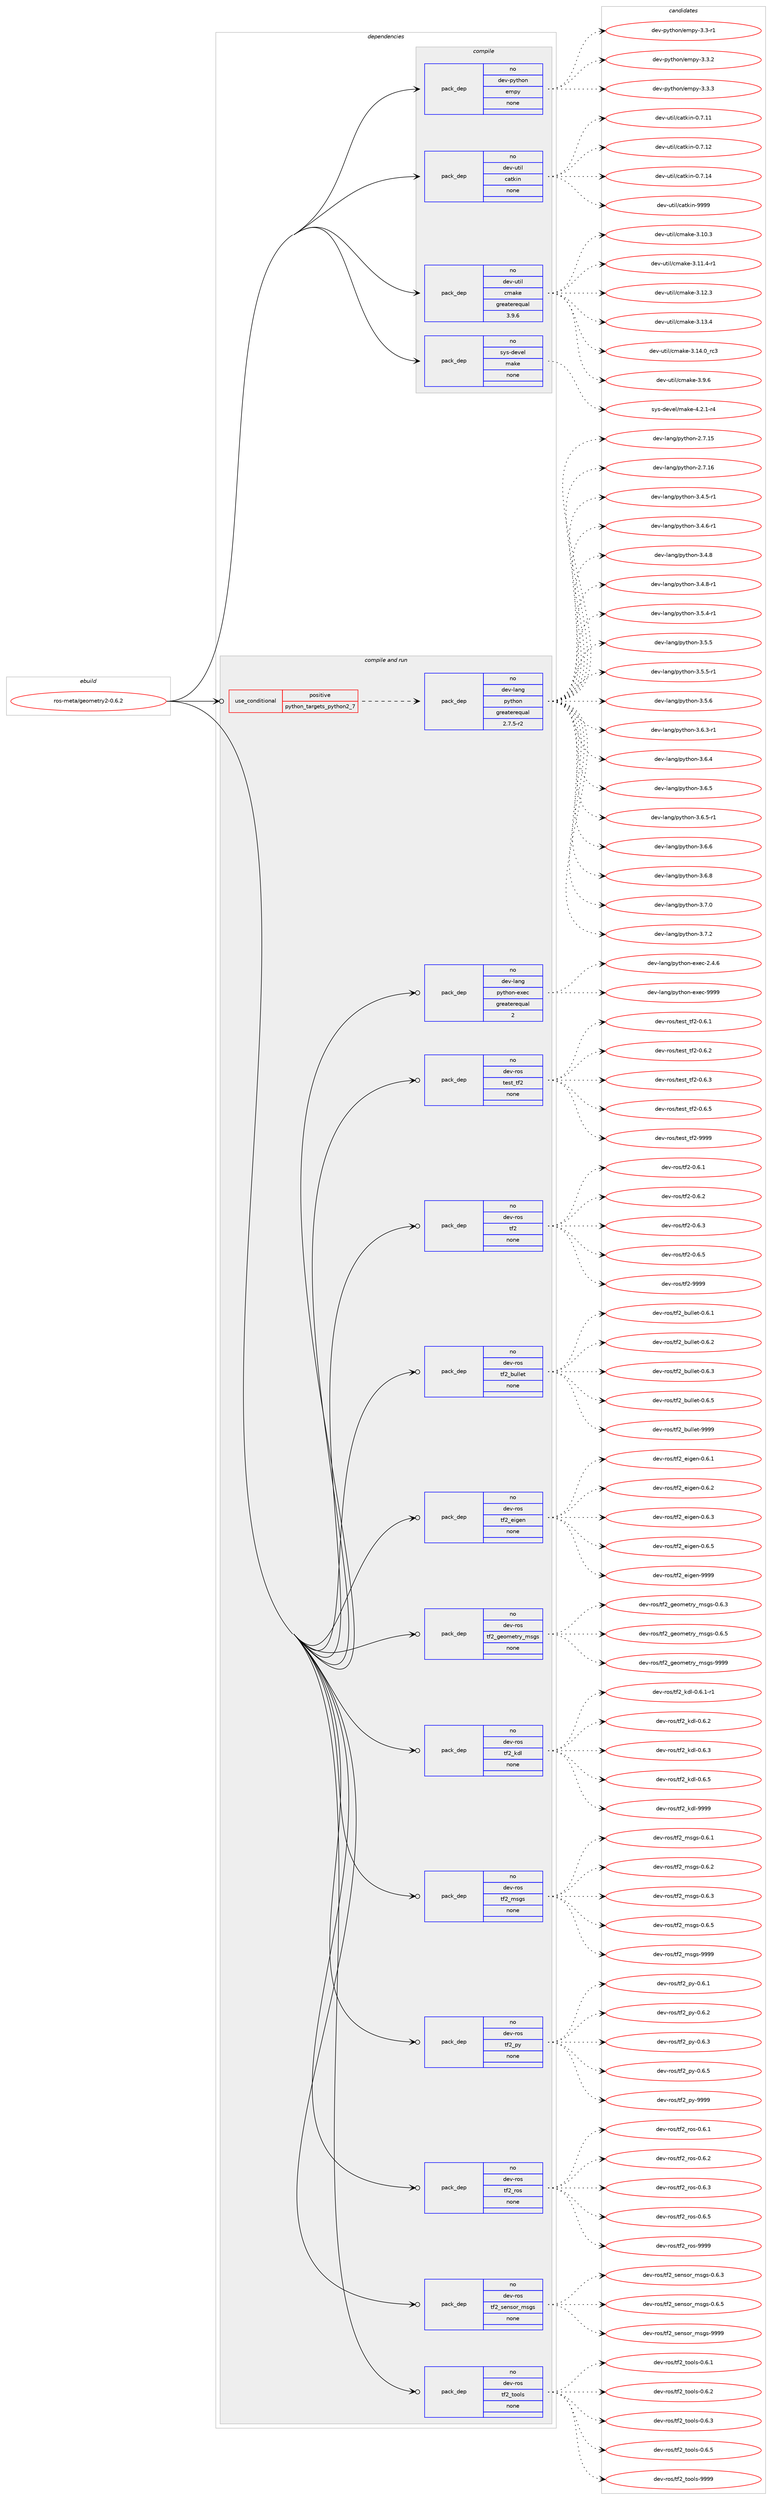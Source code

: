 digraph prolog {

# *************
# Graph options
# *************

newrank=true;
concentrate=true;
compound=true;
graph [rankdir=LR,fontname=Helvetica,fontsize=10,ranksep=1.5];#, ranksep=2.5, nodesep=0.2];
edge  [arrowhead=vee];
node  [fontname=Helvetica,fontsize=10];

# **********
# The ebuild
# **********

subgraph cluster_leftcol {
color=gray;
rank=same;
label=<<i>ebuild</i>>;
id [label="ros-meta/geometry2-0.6.2", color=red, width=4, href="../ros-meta/geometry2-0.6.2.svg"];
}

# ****************
# The dependencies
# ****************

subgraph cluster_midcol {
color=gray;
label=<<i>dependencies</i>>;
subgraph cluster_compile {
fillcolor="#eeeeee";
style=filled;
label=<<i>compile</i>>;
subgraph pack1203503 {
dependency1682751 [label=<<TABLE BORDER="0" CELLBORDER="1" CELLSPACING="0" CELLPADDING="4" WIDTH="220"><TR><TD ROWSPAN="6" CELLPADDING="30">pack_dep</TD></TR><TR><TD WIDTH="110">no</TD></TR><TR><TD>dev-python</TD></TR><TR><TD>empy</TD></TR><TR><TD>none</TD></TR><TR><TD></TD></TR></TABLE>>, shape=none, color=blue];
}
id:e -> dependency1682751:w [weight=20,style="solid",arrowhead="vee"];
subgraph pack1203504 {
dependency1682752 [label=<<TABLE BORDER="0" CELLBORDER="1" CELLSPACING="0" CELLPADDING="4" WIDTH="220"><TR><TD ROWSPAN="6" CELLPADDING="30">pack_dep</TD></TR><TR><TD WIDTH="110">no</TD></TR><TR><TD>dev-util</TD></TR><TR><TD>catkin</TD></TR><TR><TD>none</TD></TR><TR><TD></TD></TR></TABLE>>, shape=none, color=blue];
}
id:e -> dependency1682752:w [weight=20,style="solid",arrowhead="vee"];
subgraph pack1203505 {
dependency1682753 [label=<<TABLE BORDER="0" CELLBORDER="1" CELLSPACING="0" CELLPADDING="4" WIDTH="220"><TR><TD ROWSPAN="6" CELLPADDING="30">pack_dep</TD></TR><TR><TD WIDTH="110">no</TD></TR><TR><TD>dev-util</TD></TR><TR><TD>cmake</TD></TR><TR><TD>greaterequal</TD></TR><TR><TD>3.9.6</TD></TR></TABLE>>, shape=none, color=blue];
}
id:e -> dependency1682753:w [weight=20,style="solid",arrowhead="vee"];
subgraph pack1203506 {
dependency1682754 [label=<<TABLE BORDER="0" CELLBORDER="1" CELLSPACING="0" CELLPADDING="4" WIDTH="220"><TR><TD ROWSPAN="6" CELLPADDING="30">pack_dep</TD></TR><TR><TD WIDTH="110">no</TD></TR><TR><TD>sys-devel</TD></TR><TR><TD>make</TD></TR><TR><TD>none</TD></TR><TR><TD></TD></TR></TABLE>>, shape=none, color=blue];
}
id:e -> dependency1682754:w [weight=20,style="solid",arrowhead="vee"];
}
subgraph cluster_compileandrun {
fillcolor="#eeeeee";
style=filled;
label=<<i>compile and run</i>>;
subgraph cond451719 {
dependency1682755 [label=<<TABLE BORDER="0" CELLBORDER="1" CELLSPACING="0" CELLPADDING="4"><TR><TD ROWSPAN="3" CELLPADDING="10">use_conditional</TD></TR><TR><TD>positive</TD></TR><TR><TD>python_targets_python2_7</TD></TR></TABLE>>, shape=none, color=red];
subgraph pack1203507 {
dependency1682756 [label=<<TABLE BORDER="0" CELLBORDER="1" CELLSPACING="0" CELLPADDING="4" WIDTH="220"><TR><TD ROWSPAN="6" CELLPADDING="30">pack_dep</TD></TR><TR><TD WIDTH="110">no</TD></TR><TR><TD>dev-lang</TD></TR><TR><TD>python</TD></TR><TR><TD>greaterequal</TD></TR><TR><TD>2.7.5-r2</TD></TR></TABLE>>, shape=none, color=blue];
}
dependency1682755:e -> dependency1682756:w [weight=20,style="dashed",arrowhead="vee"];
}
id:e -> dependency1682755:w [weight=20,style="solid",arrowhead="odotvee"];
subgraph pack1203508 {
dependency1682757 [label=<<TABLE BORDER="0" CELLBORDER="1" CELLSPACING="0" CELLPADDING="4" WIDTH="220"><TR><TD ROWSPAN="6" CELLPADDING="30">pack_dep</TD></TR><TR><TD WIDTH="110">no</TD></TR><TR><TD>dev-lang</TD></TR><TR><TD>python-exec</TD></TR><TR><TD>greaterequal</TD></TR><TR><TD>2</TD></TR></TABLE>>, shape=none, color=blue];
}
id:e -> dependency1682757:w [weight=20,style="solid",arrowhead="odotvee"];
subgraph pack1203509 {
dependency1682758 [label=<<TABLE BORDER="0" CELLBORDER="1" CELLSPACING="0" CELLPADDING="4" WIDTH="220"><TR><TD ROWSPAN="6" CELLPADDING="30">pack_dep</TD></TR><TR><TD WIDTH="110">no</TD></TR><TR><TD>dev-ros</TD></TR><TR><TD>test_tf2</TD></TR><TR><TD>none</TD></TR><TR><TD></TD></TR></TABLE>>, shape=none, color=blue];
}
id:e -> dependency1682758:w [weight=20,style="solid",arrowhead="odotvee"];
subgraph pack1203510 {
dependency1682759 [label=<<TABLE BORDER="0" CELLBORDER="1" CELLSPACING="0" CELLPADDING="4" WIDTH="220"><TR><TD ROWSPAN="6" CELLPADDING="30">pack_dep</TD></TR><TR><TD WIDTH="110">no</TD></TR><TR><TD>dev-ros</TD></TR><TR><TD>tf2</TD></TR><TR><TD>none</TD></TR><TR><TD></TD></TR></TABLE>>, shape=none, color=blue];
}
id:e -> dependency1682759:w [weight=20,style="solid",arrowhead="odotvee"];
subgraph pack1203511 {
dependency1682760 [label=<<TABLE BORDER="0" CELLBORDER="1" CELLSPACING="0" CELLPADDING="4" WIDTH="220"><TR><TD ROWSPAN="6" CELLPADDING="30">pack_dep</TD></TR><TR><TD WIDTH="110">no</TD></TR><TR><TD>dev-ros</TD></TR><TR><TD>tf2_bullet</TD></TR><TR><TD>none</TD></TR><TR><TD></TD></TR></TABLE>>, shape=none, color=blue];
}
id:e -> dependency1682760:w [weight=20,style="solid",arrowhead="odotvee"];
subgraph pack1203512 {
dependency1682761 [label=<<TABLE BORDER="0" CELLBORDER="1" CELLSPACING="0" CELLPADDING="4" WIDTH="220"><TR><TD ROWSPAN="6" CELLPADDING="30">pack_dep</TD></TR><TR><TD WIDTH="110">no</TD></TR><TR><TD>dev-ros</TD></TR><TR><TD>tf2_eigen</TD></TR><TR><TD>none</TD></TR><TR><TD></TD></TR></TABLE>>, shape=none, color=blue];
}
id:e -> dependency1682761:w [weight=20,style="solid",arrowhead="odotvee"];
subgraph pack1203513 {
dependency1682762 [label=<<TABLE BORDER="0" CELLBORDER="1" CELLSPACING="0" CELLPADDING="4" WIDTH="220"><TR><TD ROWSPAN="6" CELLPADDING="30">pack_dep</TD></TR><TR><TD WIDTH="110">no</TD></TR><TR><TD>dev-ros</TD></TR><TR><TD>tf2_geometry_msgs</TD></TR><TR><TD>none</TD></TR><TR><TD></TD></TR></TABLE>>, shape=none, color=blue];
}
id:e -> dependency1682762:w [weight=20,style="solid",arrowhead="odotvee"];
subgraph pack1203514 {
dependency1682763 [label=<<TABLE BORDER="0" CELLBORDER="1" CELLSPACING="0" CELLPADDING="4" WIDTH="220"><TR><TD ROWSPAN="6" CELLPADDING="30">pack_dep</TD></TR><TR><TD WIDTH="110">no</TD></TR><TR><TD>dev-ros</TD></TR><TR><TD>tf2_kdl</TD></TR><TR><TD>none</TD></TR><TR><TD></TD></TR></TABLE>>, shape=none, color=blue];
}
id:e -> dependency1682763:w [weight=20,style="solid",arrowhead="odotvee"];
subgraph pack1203515 {
dependency1682764 [label=<<TABLE BORDER="0" CELLBORDER="1" CELLSPACING="0" CELLPADDING="4" WIDTH="220"><TR><TD ROWSPAN="6" CELLPADDING="30">pack_dep</TD></TR><TR><TD WIDTH="110">no</TD></TR><TR><TD>dev-ros</TD></TR><TR><TD>tf2_msgs</TD></TR><TR><TD>none</TD></TR><TR><TD></TD></TR></TABLE>>, shape=none, color=blue];
}
id:e -> dependency1682764:w [weight=20,style="solid",arrowhead="odotvee"];
subgraph pack1203516 {
dependency1682765 [label=<<TABLE BORDER="0" CELLBORDER="1" CELLSPACING="0" CELLPADDING="4" WIDTH="220"><TR><TD ROWSPAN="6" CELLPADDING="30">pack_dep</TD></TR><TR><TD WIDTH="110">no</TD></TR><TR><TD>dev-ros</TD></TR><TR><TD>tf2_py</TD></TR><TR><TD>none</TD></TR><TR><TD></TD></TR></TABLE>>, shape=none, color=blue];
}
id:e -> dependency1682765:w [weight=20,style="solid",arrowhead="odotvee"];
subgraph pack1203517 {
dependency1682766 [label=<<TABLE BORDER="0" CELLBORDER="1" CELLSPACING="0" CELLPADDING="4" WIDTH="220"><TR><TD ROWSPAN="6" CELLPADDING="30">pack_dep</TD></TR><TR><TD WIDTH="110">no</TD></TR><TR><TD>dev-ros</TD></TR><TR><TD>tf2_ros</TD></TR><TR><TD>none</TD></TR><TR><TD></TD></TR></TABLE>>, shape=none, color=blue];
}
id:e -> dependency1682766:w [weight=20,style="solid",arrowhead="odotvee"];
subgraph pack1203518 {
dependency1682767 [label=<<TABLE BORDER="0" CELLBORDER="1" CELLSPACING="0" CELLPADDING="4" WIDTH="220"><TR><TD ROWSPAN="6" CELLPADDING="30">pack_dep</TD></TR><TR><TD WIDTH="110">no</TD></TR><TR><TD>dev-ros</TD></TR><TR><TD>tf2_sensor_msgs</TD></TR><TR><TD>none</TD></TR><TR><TD></TD></TR></TABLE>>, shape=none, color=blue];
}
id:e -> dependency1682767:w [weight=20,style="solid",arrowhead="odotvee"];
subgraph pack1203519 {
dependency1682768 [label=<<TABLE BORDER="0" CELLBORDER="1" CELLSPACING="0" CELLPADDING="4" WIDTH="220"><TR><TD ROWSPAN="6" CELLPADDING="30">pack_dep</TD></TR><TR><TD WIDTH="110">no</TD></TR><TR><TD>dev-ros</TD></TR><TR><TD>tf2_tools</TD></TR><TR><TD>none</TD></TR><TR><TD></TD></TR></TABLE>>, shape=none, color=blue];
}
id:e -> dependency1682768:w [weight=20,style="solid",arrowhead="odotvee"];
}
subgraph cluster_run {
fillcolor="#eeeeee";
style=filled;
label=<<i>run</i>>;
}
}

# **************
# The candidates
# **************

subgraph cluster_choices {
rank=same;
color=gray;
label=<<i>candidates</i>>;

subgraph choice1203503 {
color=black;
nodesep=1;
choice1001011184511212111610411111047101109112121455146514511449 [label="dev-python/empy-3.3-r1", color=red, width=4,href="../dev-python/empy-3.3-r1.svg"];
choice1001011184511212111610411111047101109112121455146514650 [label="dev-python/empy-3.3.2", color=red, width=4,href="../dev-python/empy-3.3.2.svg"];
choice1001011184511212111610411111047101109112121455146514651 [label="dev-python/empy-3.3.3", color=red, width=4,href="../dev-python/empy-3.3.3.svg"];
dependency1682751:e -> choice1001011184511212111610411111047101109112121455146514511449:w [style=dotted,weight="100"];
dependency1682751:e -> choice1001011184511212111610411111047101109112121455146514650:w [style=dotted,weight="100"];
dependency1682751:e -> choice1001011184511212111610411111047101109112121455146514651:w [style=dotted,weight="100"];
}
subgraph choice1203504 {
color=black;
nodesep=1;
choice1001011184511711610510847999711610710511045484655464949 [label="dev-util/catkin-0.7.11", color=red, width=4,href="../dev-util/catkin-0.7.11.svg"];
choice1001011184511711610510847999711610710511045484655464950 [label="dev-util/catkin-0.7.12", color=red, width=4,href="../dev-util/catkin-0.7.12.svg"];
choice1001011184511711610510847999711610710511045484655464952 [label="dev-util/catkin-0.7.14", color=red, width=4,href="../dev-util/catkin-0.7.14.svg"];
choice100101118451171161051084799971161071051104557575757 [label="dev-util/catkin-9999", color=red, width=4,href="../dev-util/catkin-9999.svg"];
dependency1682752:e -> choice1001011184511711610510847999711610710511045484655464949:w [style=dotted,weight="100"];
dependency1682752:e -> choice1001011184511711610510847999711610710511045484655464950:w [style=dotted,weight="100"];
dependency1682752:e -> choice1001011184511711610510847999711610710511045484655464952:w [style=dotted,weight="100"];
dependency1682752:e -> choice100101118451171161051084799971161071051104557575757:w [style=dotted,weight="100"];
}
subgraph choice1203505 {
color=black;
nodesep=1;
choice1001011184511711610510847991099710710145514649484651 [label="dev-util/cmake-3.10.3", color=red, width=4,href="../dev-util/cmake-3.10.3.svg"];
choice10010111845117116105108479910997107101455146494946524511449 [label="dev-util/cmake-3.11.4-r1", color=red, width=4,href="../dev-util/cmake-3.11.4-r1.svg"];
choice1001011184511711610510847991099710710145514649504651 [label="dev-util/cmake-3.12.3", color=red, width=4,href="../dev-util/cmake-3.12.3.svg"];
choice1001011184511711610510847991099710710145514649514652 [label="dev-util/cmake-3.13.4", color=red, width=4,href="../dev-util/cmake-3.13.4.svg"];
choice1001011184511711610510847991099710710145514649524648951149951 [label="dev-util/cmake-3.14.0_rc3", color=red, width=4,href="../dev-util/cmake-3.14.0_rc3.svg"];
choice10010111845117116105108479910997107101455146574654 [label="dev-util/cmake-3.9.6", color=red, width=4,href="../dev-util/cmake-3.9.6.svg"];
dependency1682753:e -> choice1001011184511711610510847991099710710145514649484651:w [style=dotted,weight="100"];
dependency1682753:e -> choice10010111845117116105108479910997107101455146494946524511449:w [style=dotted,weight="100"];
dependency1682753:e -> choice1001011184511711610510847991099710710145514649504651:w [style=dotted,weight="100"];
dependency1682753:e -> choice1001011184511711610510847991099710710145514649514652:w [style=dotted,weight="100"];
dependency1682753:e -> choice1001011184511711610510847991099710710145514649524648951149951:w [style=dotted,weight="100"];
dependency1682753:e -> choice10010111845117116105108479910997107101455146574654:w [style=dotted,weight="100"];
}
subgraph choice1203506 {
color=black;
nodesep=1;
choice1151211154510010111810110847109971071014552465046494511452 [label="sys-devel/make-4.2.1-r4", color=red, width=4,href="../sys-devel/make-4.2.1-r4.svg"];
dependency1682754:e -> choice1151211154510010111810110847109971071014552465046494511452:w [style=dotted,weight="100"];
}
subgraph choice1203507 {
color=black;
nodesep=1;
choice10010111845108971101034711212111610411111045504655464953 [label="dev-lang/python-2.7.15", color=red, width=4,href="../dev-lang/python-2.7.15.svg"];
choice10010111845108971101034711212111610411111045504655464954 [label="dev-lang/python-2.7.16", color=red, width=4,href="../dev-lang/python-2.7.16.svg"];
choice1001011184510897110103471121211161041111104551465246534511449 [label="dev-lang/python-3.4.5-r1", color=red, width=4,href="../dev-lang/python-3.4.5-r1.svg"];
choice1001011184510897110103471121211161041111104551465246544511449 [label="dev-lang/python-3.4.6-r1", color=red, width=4,href="../dev-lang/python-3.4.6-r1.svg"];
choice100101118451089711010347112121116104111110455146524656 [label="dev-lang/python-3.4.8", color=red, width=4,href="../dev-lang/python-3.4.8.svg"];
choice1001011184510897110103471121211161041111104551465246564511449 [label="dev-lang/python-3.4.8-r1", color=red, width=4,href="../dev-lang/python-3.4.8-r1.svg"];
choice1001011184510897110103471121211161041111104551465346524511449 [label="dev-lang/python-3.5.4-r1", color=red, width=4,href="../dev-lang/python-3.5.4-r1.svg"];
choice100101118451089711010347112121116104111110455146534653 [label="dev-lang/python-3.5.5", color=red, width=4,href="../dev-lang/python-3.5.5.svg"];
choice1001011184510897110103471121211161041111104551465346534511449 [label="dev-lang/python-3.5.5-r1", color=red, width=4,href="../dev-lang/python-3.5.5-r1.svg"];
choice100101118451089711010347112121116104111110455146534654 [label="dev-lang/python-3.5.6", color=red, width=4,href="../dev-lang/python-3.5.6.svg"];
choice1001011184510897110103471121211161041111104551465446514511449 [label="dev-lang/python-3.6.3-r1", color=red, width=4,href="../dev-lang/python-3.6.3-r1.svg"];
choice100101118451089711010347112121116104111110455146544652 [label="dev-lang/python-3.6.4", color=red, width=4,href="../dev-lang/python-3.6.4.svg"];
choice100101118451089711010347112121116104111110455146544653 [label="dev-lang/python-3.6.5", color=red, width=4,href="../dev-lang/python-3.6.5.svg"];
choice1001011184510897110103471121211161041111104551465446534511449 [label="dev-lang/python-3.6.5-r1", color=red, width=4,href="../dev-lang/python-3.6.5-r1.svg"];
choice100101118451089711010347112121116104111110455146544654 [label="dev-lang/python-3.6.6", color=red, width=4,href="../dev-lang/python-3.6.6.svg"];
choice100101118451089711010347112121116104111110455146544656 [label="dev-lang/python-3.6.8", color=red, width=4,href="../dev-lang/python-3.6.8.svg"];
choice100101118451089711010347112121116104111110455146554648 [label="dev-lang/python-3.7.0", color=red, width=4,href="../dev-lang/python-3.7.0.svg"];
choice100101118451089711010347112121116104111110455146554650 [label="dev-lang/python-3.7.2", color=red, width=4,href="../dev-lang/python-3.7.2.svg"];
dependency1682756:e -> choice10010111845108971101034711212111610411111045504655464953:w [style=dotted,weight="100"];
dependency1682756:e -> choice10010111845108971101034711212111610411111045504655464954:w [style=dotted,weight="100"];
dependency1682756:e -> choice1001011184510897110103471121211161041111104551465246534511449:w [style=dotted,weight="100"];
dependency1682756:e -> choice1001011184510897110103471121211161041111104551465246544511449:w [style=dotted,weight="100"];
dependency1682756:e -> choice100101118451089711010347112121116104111110455146524656:w [style=dotted,weight="100"];
dependency1682756:e -> choice1001011184510897110103471121211161041111104551465246564511449:w [style=dotted,weight="100"];
dependency1682756:e -> choice1001011184510897110103471121211161041111104551465346524511449:w [style=dotted,weight="100"];
dependency1682756:e -> choice100101118451089711010347112121116104111110455146534653:w [style=dotted,weight="100"];
dependency1682756:e -> choice1001011184510897110103471121211161041111104551465346534511449:w [style=dotted,weight="100"];
dependency1682756:e -> choice100101118451089711010347112121116104111110455146534654:w [style=dotted,weight="100"];
dependency1682756:e -> choice1001011184510897110103471121211161041111104551465446514511449:w [style=dotted,weight="100"];
dependency1682756:e -> choice100101118451089711010347112121116104111110455146544652:w [style=dotted,weight="100"];
dependency1682756:e -> choice100101118451089711010347112121116104111110455146544653:w [style=dotted,weight="100"];
dependency1682756:e -> choice1001011184510897110103471121211161041111104551465446534511449:w [style=dotted,weight="100"];
dependency1682756:e -> choice100101118451089711010347112121116104111110455146544654:w [style=dotted,weight="100"];
dependency1682756:e -> choice100101118451089711010347112121116104111110455146544656:w [style=dotted,weight="100"];
dependency1682756:e -> choice100101118451089711010347112121116104111110455146554648:w [style=dotted,weight="100"];
dependency1682756:e -> choice100101118451089711010347112121116104111110455146554650:w [style=dotted,weight="100"];
}
subgraph choice1203508 {
color=black;
nodesep=1;
choice1001011184510897110103471121211161041111104510112010199455046524654 [label="dev-lang/python-exec-2.4.6", color=red, width=4,href="../dev-lang/python-exec-2.4.6.svg"];
choice10010111845108971101034711212111610411111045101120101994557575757 [label="dev-lang/python-exec-9999", color=red, width=4,href="../dev-lang/python-exec-9999.svg"];
dependency1682757:e -> choice1001011184510897110103471121211161041111104510112010199455046524654:w [style=dotted,weight="100"];
dependency1682757:e -> choice10010111845108971101034711212111610411111045101120101994557575757:w [style=dotted,weight="100"];
}
subgraph choice1203509 {
color=black;
nodesep=1;
choice10010111845114111115471161011151169511610250454846544649 [label="dev-ros/test_tf2-0.6.1", color=red, width=4,href="../dev-ros/test_tf2-0.6.1.svg"];
choice10010111845114111115471161011151169511610250454846544650 [label="dev-ros/test_tf2-0.6.2", color=red, width=4,href="../dev-ros/test_tf2-0.6.2.svg"];
choice10010111845114111115471161011151169511610250454846544651 [label="dev-ros/test_tf2-0.6.3", color=red, width=4,href="../dev-ros/test_tf2-0.6.3.svg"];
choice10010111845114111115471161011151169511610250454846544653 [label="dev-ros/test_tf2-0.6.5", color=red, width=4,href="../dev-ros/test_tf2-0.6.5.svg"];
choice100101118451141111154711610111511695116102504557575757 [label="dev-ros/test_tf2-9999", color=red, width=4,href="../dev-ros/test_tf2-9999.svg"];
dependency1682758:e -> choice10010111845114111115471161011151169511610250454846544649:w [style=dotted,weight="100"];
dependency1682758:e -> choice10010111845114111115471161011151169511610250454846544650:w [style=dotted,weight="100"];
dependency1682758:e -> choice10010111845114111115471161011151169511610250454846544651:w [style=dotted,weight="100"];
dependency1682758:e -> choice10010111845114111115471161011151169511610250454846544653:w [style=dotted,weight="100"];
dependency1682758:e -> choice100101118451141111154711610111511695116102504557575757:w [style=dotted,weight="100"];
}
subgraph choice1203510 {
color=black;
nodesep=1;
choice100101118451141111154711610250454846544649 [label="dev-ros/tf2-0.6.1", color=red, width=4,href="../dev-ros/tf2-0.6.1.svg"];
choice100101118451141111154711610250454846544650 [label="dev-ros/tf2-0.6.2", color=red, width=4,href="../dev-ros/tf2-0.6.2.svg"];
choice100101118451141111154711610250454846544651 [label="dev-ros/tf2-0.6.3", color=red, width=4,href="../dev-ros/tf2-0.6.3.svg"];
choice100101118451141111154711610250454846544653 [label="dev-ros/tf2-0.6.5", color=red, width=4,href="../dev-ros/tf2-0.6.5.svg"];
choice1001011184511411111547116102504557575757 [label="dev-ros/tf2-9999", color=red, width=4,href="../dev-ros/tf2-9999.svg"];
dependency1682759:e -> choice100101118451141111154711610250454846544649:w [style=dotted,weight="100"];
dependency1682759:e -> choice100101118451141111154711610250454846544650:w [style=dotted,weight="100"];
dependency1682759:e -> choice100101118451141111154711610250454846544651:w [style=dotted,weight="100"];
dependency1682759:e -> choice100101118451141111154711610250454846544653:w [style=dotted,weight="100"];
dependency1682759:e -> choice1001011184511411111547116102504557575757:w [style=dotted,weight="100"];
}
subgraph choice1203511 {
color=black;
nodesep=1;
choice1001011184511411111547116102509598117108108101116454846544649 [label="dev-ros/tf2_bullet-0.6.1", color=red, width=4,href="../dev-ros/tf2_bullet-0.6.1.svg"];
choice1001011184511411111547116102509598117108108101116454846544650 [label="dev-ros/tf2_bullet-0.6.2", color=red, width=4,href="../dev-ros/tf2_bullet-0.6.2.svg"];
choice1001011184511411111547116102509598117108108101116454846544651 [label="dev-ros/tf2_bullet-0.6.3", color=red, width=4,href="../dev-ros/tf2_bullet-0.6.3.svg"];
choice1001011184511411111547116102509598117108108101116454846544653 [label="dev-ros/tf2_bullet-0.6.5", color=red, width=4,href="../dev-ros/tf2_bullet-0.6.5.svg"];
choice10010111845114111115471161025095981171081081011164557575757 [label="dev-ros/tf2_bullet-9999", color=red, width=4,href="../dev-ros/tf2_bullet-9999.svg"];
dependency1682760:e -> choice1001011184511411111547116102509598117108108101116454846544649:w [style=dotted,weight="100"];
dependency1682760:e -> choice1001011184511411111547116102509598117108108101116454846544650:w [style=dotted,weight="100"];
dependency1682760:e -> choice1001011184511411111547116102509598117108108101116454846544651:w [style=dotted,weight="100"];
dependency1682760:e -> choice1001011184511411111547116102509598117108108101116454846544653:w [style=dotted,weight="100"];
dependency1682760:e -> choice10010111845114111115471161025095981171081081011164557575757:w [style=dotted,weight="100"];
}
subgraph choice1203512 {
color=black;
nodesep=1;
choice10010111845114111115471161025095101105103101110454846544649 [label="dev-ros/tf2_eigen-0.6.1", color=red, width=4,href="../dev-ros/tf2_eigen-0.6.1.svg"];
choice10010111845114111115471161025095101105103101110454846544650 [label="dev-ros/tf2_eigen-0.6.2", color=red, width=4,href="../dev-ros/tf2_eigen-0.6.2.svg"];
choice10010111845114111115471161025095101105103101110454846544651 [label="dev-ros/tf2_eigen-0.6.3", color=red, width=4,href="../dev-ros/tf2_eigen-0.6.3.svg"];
choice10010111845114111115471161025095101105103101110454846544653 [label="dev-ros/tf2_eigen-0.6.5", color=red, width=4,href="../dev-ros/tf2_eigen-0.6.5.svg"];
choice100101118451141111154711610250951011051031011104557575757 [label="dev-ros/tf2_eigen-9999", color=red, width=4,href="../dev-ros/tf2_eigen-9999.svg"];
dependency1682761:e -> choice10010111845114111115471161025095101105103101110454846544649:w [style=dotted,weight="100"];
dependency1682761:e -> choice10010111845114111115471161025095101105103101110454846544650:w [style=dotted,weight="100"];
dependency1682761:e -> choice10010111845114111115471161025095101105103101110454846544651:w [style=dotted,weight="100"];
dependency1682761:e -> choice10010111845114111115471161025095101105103101110454846544653:w [style=dotted,weight="100"];
dependency1682761:e -> choice100101118451141111154711610250951011051031011104557575757:w [style=dotted,weight="100"];
}
subgraph choice1203513 {
color=black;
nodesep=1;
choice1001011184511411111547116102509510310111110910111611412195109115103115454846544651 [label="dev-ros/tf2_geometry_msgs-0.6.3", color=red, width=4,href="../dev-ros/tf2_geometry_msgs-0.6.3.svg"];
choice1001011184511411111547116102509510310111110910111611412195109115103115454846544653 [label="dev-ros/tf2_geometry_msgs-0.6.5", color=red, width=4,href="../dev-ros/tf2_geometry_msgs-0.6.5.svg"];
choice10010111845114111115471161025095103101111109101116114121951091151031154557575757 [label="dev-ros/tf2_geometry_msgs-9999", color=red, width=4,href="../dev-ros/tf2_geometry_msgs-9999.svg"];
dependency1682762:e -> choice1001011184511411111547116102509510310111110910111611412195109115103115454846544651:w [style=dotted,weight="100"];
dependency1682762:e -> choice1001011184511411111547116102509510310111110910111611412195109115103115454846544653:w [style=dotted,weight="100"];
dependency1682762:e -> choice10010111845114111115471161025095103101111109101116114121951091151031154557575757:w [style=dotted,weight="100"];
}
subgraph choice1203514 {
color=black;
nodesep=1;
choice100101118451141111154711610250951071001084548465446494511449 [label="dev-ros/tf2_kdl-0.6.1-r1", color=red, width=4,href="../dev-ros/tf2_kdl-0.6.1-r1.svg"];
choice10010111845114111115471161025095107100108454846544650 [label="dev-ros/tf2_kdl-0.6.2", color=red, width=4,href="../dev-ros/tf2_kdl-0.6.2.svg"];
choice10010111845114111115471161025095107100108454846544651 [label="dev-ros/tf2_kdl-0.6.3", color=red, width=4,href="../dev-ros/tf2_kdl-0.6.3.svg"];
choice10010111845114111115471161025095107100108454846544653 [label="dev-ros/tf2_kdl-0.6.5", color=red, width=4,href="../dev-ros/tf2_kdl-0.6.5.svg"];
choice100101118451141111154711610250951071001084557575757 [label="dev-ros/tf2_kdl-9999", color=red, width=4,href="../dev-ros/tf2_kdl-9999.svg"];
dependency1682763:e -> choice100101118451141111154711610250951071001084548465446494511449:w [style=dotted,weight="100"];
dependency1682763:e -> choice10010111845114111115471161025095107100108454846544650:w [style=dotted,weight="100"];
dependency1682763:e -> choice10010111845114111115471161025095107100108454846544651:w [style=dotted,weight="100"];
dependency1682763:e -> choice10010111845114111115471161025095107100108454846544653:w [style=dotted,weight="100"];
dependency1682763:e -> choice100101118451141111154711610250951071001084557575757:w [style=dotted,weight="100"];
}
subgraph choice1203515 {
color=black;
nodesep=1;
choice10010111845114111115471161025095109115103115454846544649 [label="dev-ros/tf2_msgs-0.6.1", color=red, width=4,href="../dev-ros/tf2_msgs-0.6.1.svg"];
choice10010111845114111115471161025095109115103115454846544650 [label="dev-ros/tf2_msgs-0.6.2", color=red, width=4,href="../dev-ros/tf2_msgs-0.6.2.svg"];
choice10010111845114111115471161025095109115103115454846544651 [label="dev-ros/tf2_msgs-0.6.3", color=red, width=4,href="../dev-ros/tf2_msgs-0.6.3.svg"];
choice10010111845114111115471161025095109115103115454846544653 [label="dev-ros/tf2_msgs-0.6.5", color=red, width=4,href="../dev-ros/tf2_msgs-0.6.5.svg"];
choice100101118451141111154711610250951091151031154557575757 [label="dev-ros/tf2_msgs-9999", color=red, width=4,href="../dev-ros/tf2_msgs-9999.svg"];
dependency1682764:e -> choice10010111845114111115471161025095109115103115454846544649:w [style=dotted,weight="100"];
dependency1682764:e -> choice10010111845114111115471161025095109115103115454846544650:w [style=dotted,weight="100"];
dependency1682764:e -> choice10010111845114111115471161025095109115103115454846544651:w [style=dotted,weight="100"];
dependency1682764:e -> choice10010111845114111115471161025095109115103115454846544653:w [style=dotted,weight="100"];
dependency1682764:e -> choice100101118451141111154711610250951091151031154557575757:w [style=dotted,weight="100"];
}
subgraph choice1203516 {
color=black;
nodesep=1;
choice10010111845114111115471161025095112121454846544649 [label="dev-ros/tf2_py-0.6.1", color=red, width=4,href="../dev-ros/tf2_py-0.6.1.svg"];
choice10010111845114111115471161025095112121454846544650 [label="dev-ros/tf2_py-0.6.2", color=red, width=4,href="../dev-ros/tf2_py-0.6.2.svg"];
choice10010111845114111115471161025095112121454846544651 [label="dev-ros/tf2_py-0.6.3", color=red, width=4,href="../dev-ros/tf2_py-0.6.3.svg"];
choice10010111845114111115471161025095112121454846544653 [label="dev-ros/tf2_py-0.6.5", color=red, width=4,href="../dev-ros/tf2_py-0.6.5.svg"];
choice100101118451141111154711610250951121214557575757 [label="dev-ros/tf2_py-9999", color=red, width=4,href="../dev-ros/tf2_py-9999.svg"];
dependency1682765:e -> choice10010111845114111115471161025095112121454846544649:w [style=dotted,weight="100"];
dependency1682765:e -> choice10010111845114111115471161025095112121454846544650:w [style=dotted,weight="100"];
dependency1682765:e -> choice10010111845114111115471161025095112121454846544651:w [style=dotted,weight="100"];
dependency1682765:e -> choice10010111845114111115471161025095112121454846544653:w [style=dotted,weight="100"];
dependency1682765:e -> choice100101118451141111154711610250951121214557575757:w [style=dotted,weight="100"];
}
subgraph choice1203517 {
color=black;
nodesep=1;
choice10010111845114111115471161025095114111115454846544649 [label="dev-ros/tf2_ros-0.6.1", color=red, width=4,href="../dev-ros/tf2_ros-0.6.1.svg"];
choice10010111845114111115471161025095114111115454846544650 [label="dev-ros/tf2_ros-0.6.2", color=red, width=4,href="../dev-ros/tf2_ros-0.6.2.svg"];
choice10010111845114111115471161025095114111115454846544651 [label="dev-ros/tf2_ros-0.6.3", color=red, width=4,href="../dev-ros/tf2_ros-0.6.3.svg"];
choice10010111845114111115471161025095114111115454846544653 [label="dev-ros/tf2_ros-0.6.5", color=red, width=4,href="../dev-ros/tf2_ros-0.6.5.svg"];
choice100101118451141111154711610250951141111154557575757 [label="dev-ros/tf2_ros-9999", color=red, width=4,href="../dev-ros/tf2_ros-9999.svg"];
dependency1682766:e -> choice10010111845114111115471161025095114111115454846544649:w [style=dotted,weight="100"];
dependency1682766:e -> choice10010111845114111115471161025095114111115454846544650:w [style=dotted,weight="100"];
dependency1682766:e -> choice10010111845114111115471161025095114111115454846544651:w [style=dotted,weight="100"];
dependency1682766:e -> choice10010111845114111115471161025095114111115454846544653:w [style=dotted,weight="100"];
dependency1682766:e -> choice100101118451141111154711610250951141111154557575757:w [style=dotted,weight="100"];
}
subgraph choice1203518 {
color=black;
nodesep=1;
choice1001011184511411111547116102509511510111011511111495109115103115454846544651 [label="dev-ros/tf2_sensor_msgs-0.6.3", color=red, width=4,href="../dev-ros/tf2_sensor_msgs-0.6.3.svg"];
choice1001011184511411111547116102509511510111011511111495109115103115454846544653 [label="dev-ros/tf2_sensor_msgs-0.6.5", color=red, width=4,href="../dev-ros/tf2_sensor_msgs-0.6.5.svg"];
choice10010111845114111115471161025095115101110115111114951091151031154557575757 [label="dev-ros/tf2_sensor_msgs-9999", color=red, width=4,href="../dev-ros/tf2_sensor_msgs-9999.svg"];
dependency1682767:e -> choice1001011184511411111547116102509511510111011511111495109115103115454846544651:w [style=dotted,weight="100"];
dependency1682767:e -> choice1001011184511411111547116102509511510111011511111495109115103115454846544653:w [style=dotted,weight="100"];
dependency1682767:e -> choice10010111845114111115471161025095115101110115111114951091151031154557575757:w [style=dotted,weight="100"];
}
subgraph choice1203519 {
color=black;
nodesep=1;
choice10010111845114111115471161025095116111111108115454846544649 [label="dev-ros/tf2_tools-0.6.1", color=red, width=4,href="../dev-ros/tf2_tools-0.6.1.svg"];
choice10010111845114111115471161025095116111111108115454846544650 [label="dev-ros/tf2_tools-0.6.2", color=red, width=4,href="../dev-ros/tf2_tools-0.6.2.svg"];
choice10010111845114111115471161025095116111111108115454846544651 [label="dev-ros/tf2_tools-0.6.3", color=red, width=4,href="../dev-ros/tf2_tools-0.6.3.svg"];
choice10010111845114111115471161025095116111111108115454846544653 [label="dev-ros/tf2_tools-0.6.5", color=red, width=4,href="../dev-ros/tf2_tools-0.6.5.svg"];
choice100101118451141111154711610250951161111111081154557575757 [label="dev-ros/tf2_tools-9999", color=red, width=4,href="../dev-ros/tf2_tools-9999.svg"];
dependency1682768:e -> choice10010111845114111115471161025095116111111108115454846544649:w [style=dotted,weight="100"];
dependency1682768:e -> choice10010111845114111115471161025095116111111108115454846544650:w [style=dotted,weight="100"];
dependency1682768:e -> choice10010111845114111115471161025095116111111108115454846544651:w [style=dotted,weight="100"];
dependency1682768:e -> choice10010111845114111115471161025095116111111108115454846544653:w [style=dotted,weight="100"];
dependency1682768:e -> choice100101118451141111154711610250951161111111081154557575757:w [style=dotted,weight="100"];
}
}

}

